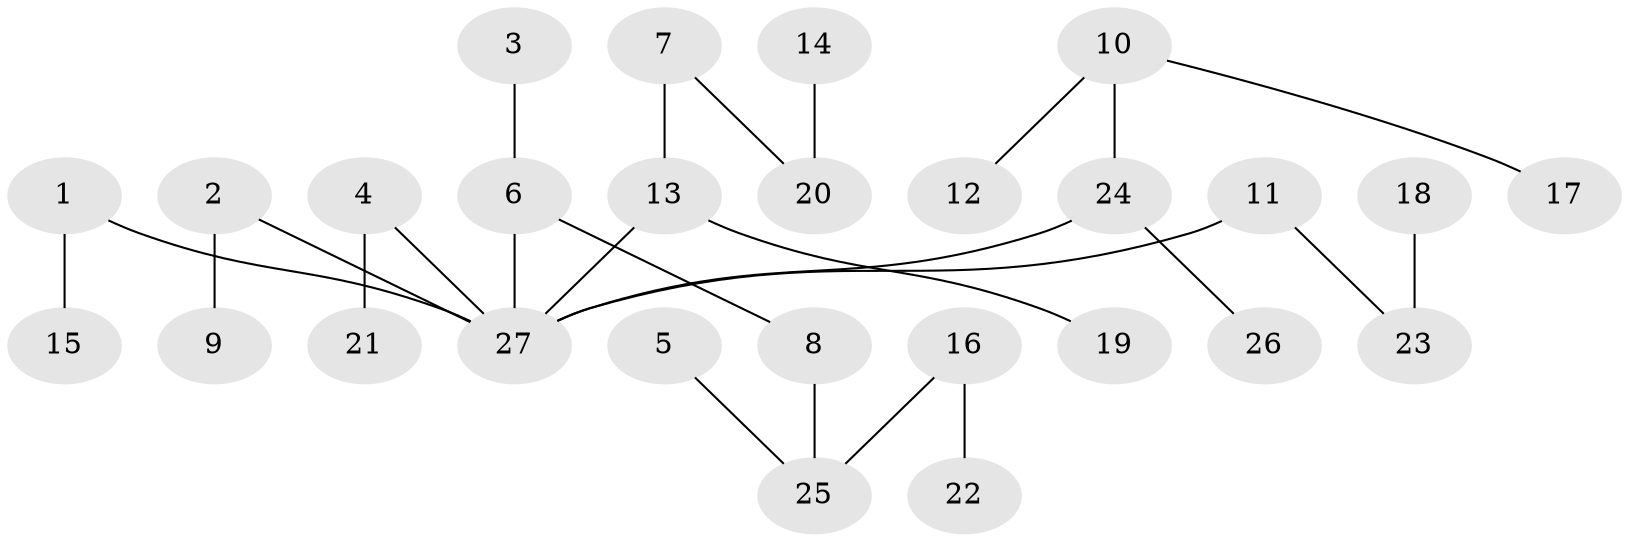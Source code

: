 // original degree distribution, {2: 0.24074074074074073, 8: 0.018518518518518517, 3: 0.12962962962962962, 5: 0.05555555555555555, 1: 0.5185185185185185, 4: 0.037037037037037035}
// Generated by graph-tools (version 1.1) at 2025/02/03/09/25 03:02:23]
// undirected, 27 vertices, 26 edges
graph export_dot {
graph [start="1"]
  node [color=gray90,style=filled];
  1;
  2;
  3;
  4;
  5;
  6;
  7;
  8;
  9;
  10;
  11;
  12;
  13;
  14;
  15;
  16;
  17;
  18;
  19;
  20;
  21;
  22;
  23;
  24;
  25;
  26;
  27;
  1 -- 15 [weight=1.0];
  1 -- 27 [weight=1.0];
  2 -- 9 [weight=1.0];
  2 -- 27 [weight=1.0];
  3 -- 6 [weight=1.0];
  4 -- 21 [weight=1.0];
  4 -- 27 [weight=1.0];
  5 -- 25 [weight=1.0];
  6 -- 8 [weight=1.0];
  6 -- 27 [weight=1.0];
  7 -- 13 [weight=1.0];
  7 -- 20 [weight=1.0];
  8 -- 25 [weight=1.0];
  10 -- 12 [weight=1.0];
  10 -- 17 [weight=1.0];
  10 -- 24 [weight=1.0];
  11 -- 23 [weight=1.0];
  11 -- 27 [weight=1.0];
  13 -- 19 [weight=1.0];
  13 -- 27 [weight=1.0];
  14 -- 20 [weight=1.0];
  16 -- 22 [weight=1.0];
  16 -- 25 [weight=1.0];
  18 -- 23 [weight=1.0];
  24 -- 26 [weight=1.0];
  24 -- 27 [weight=1.0];
}
